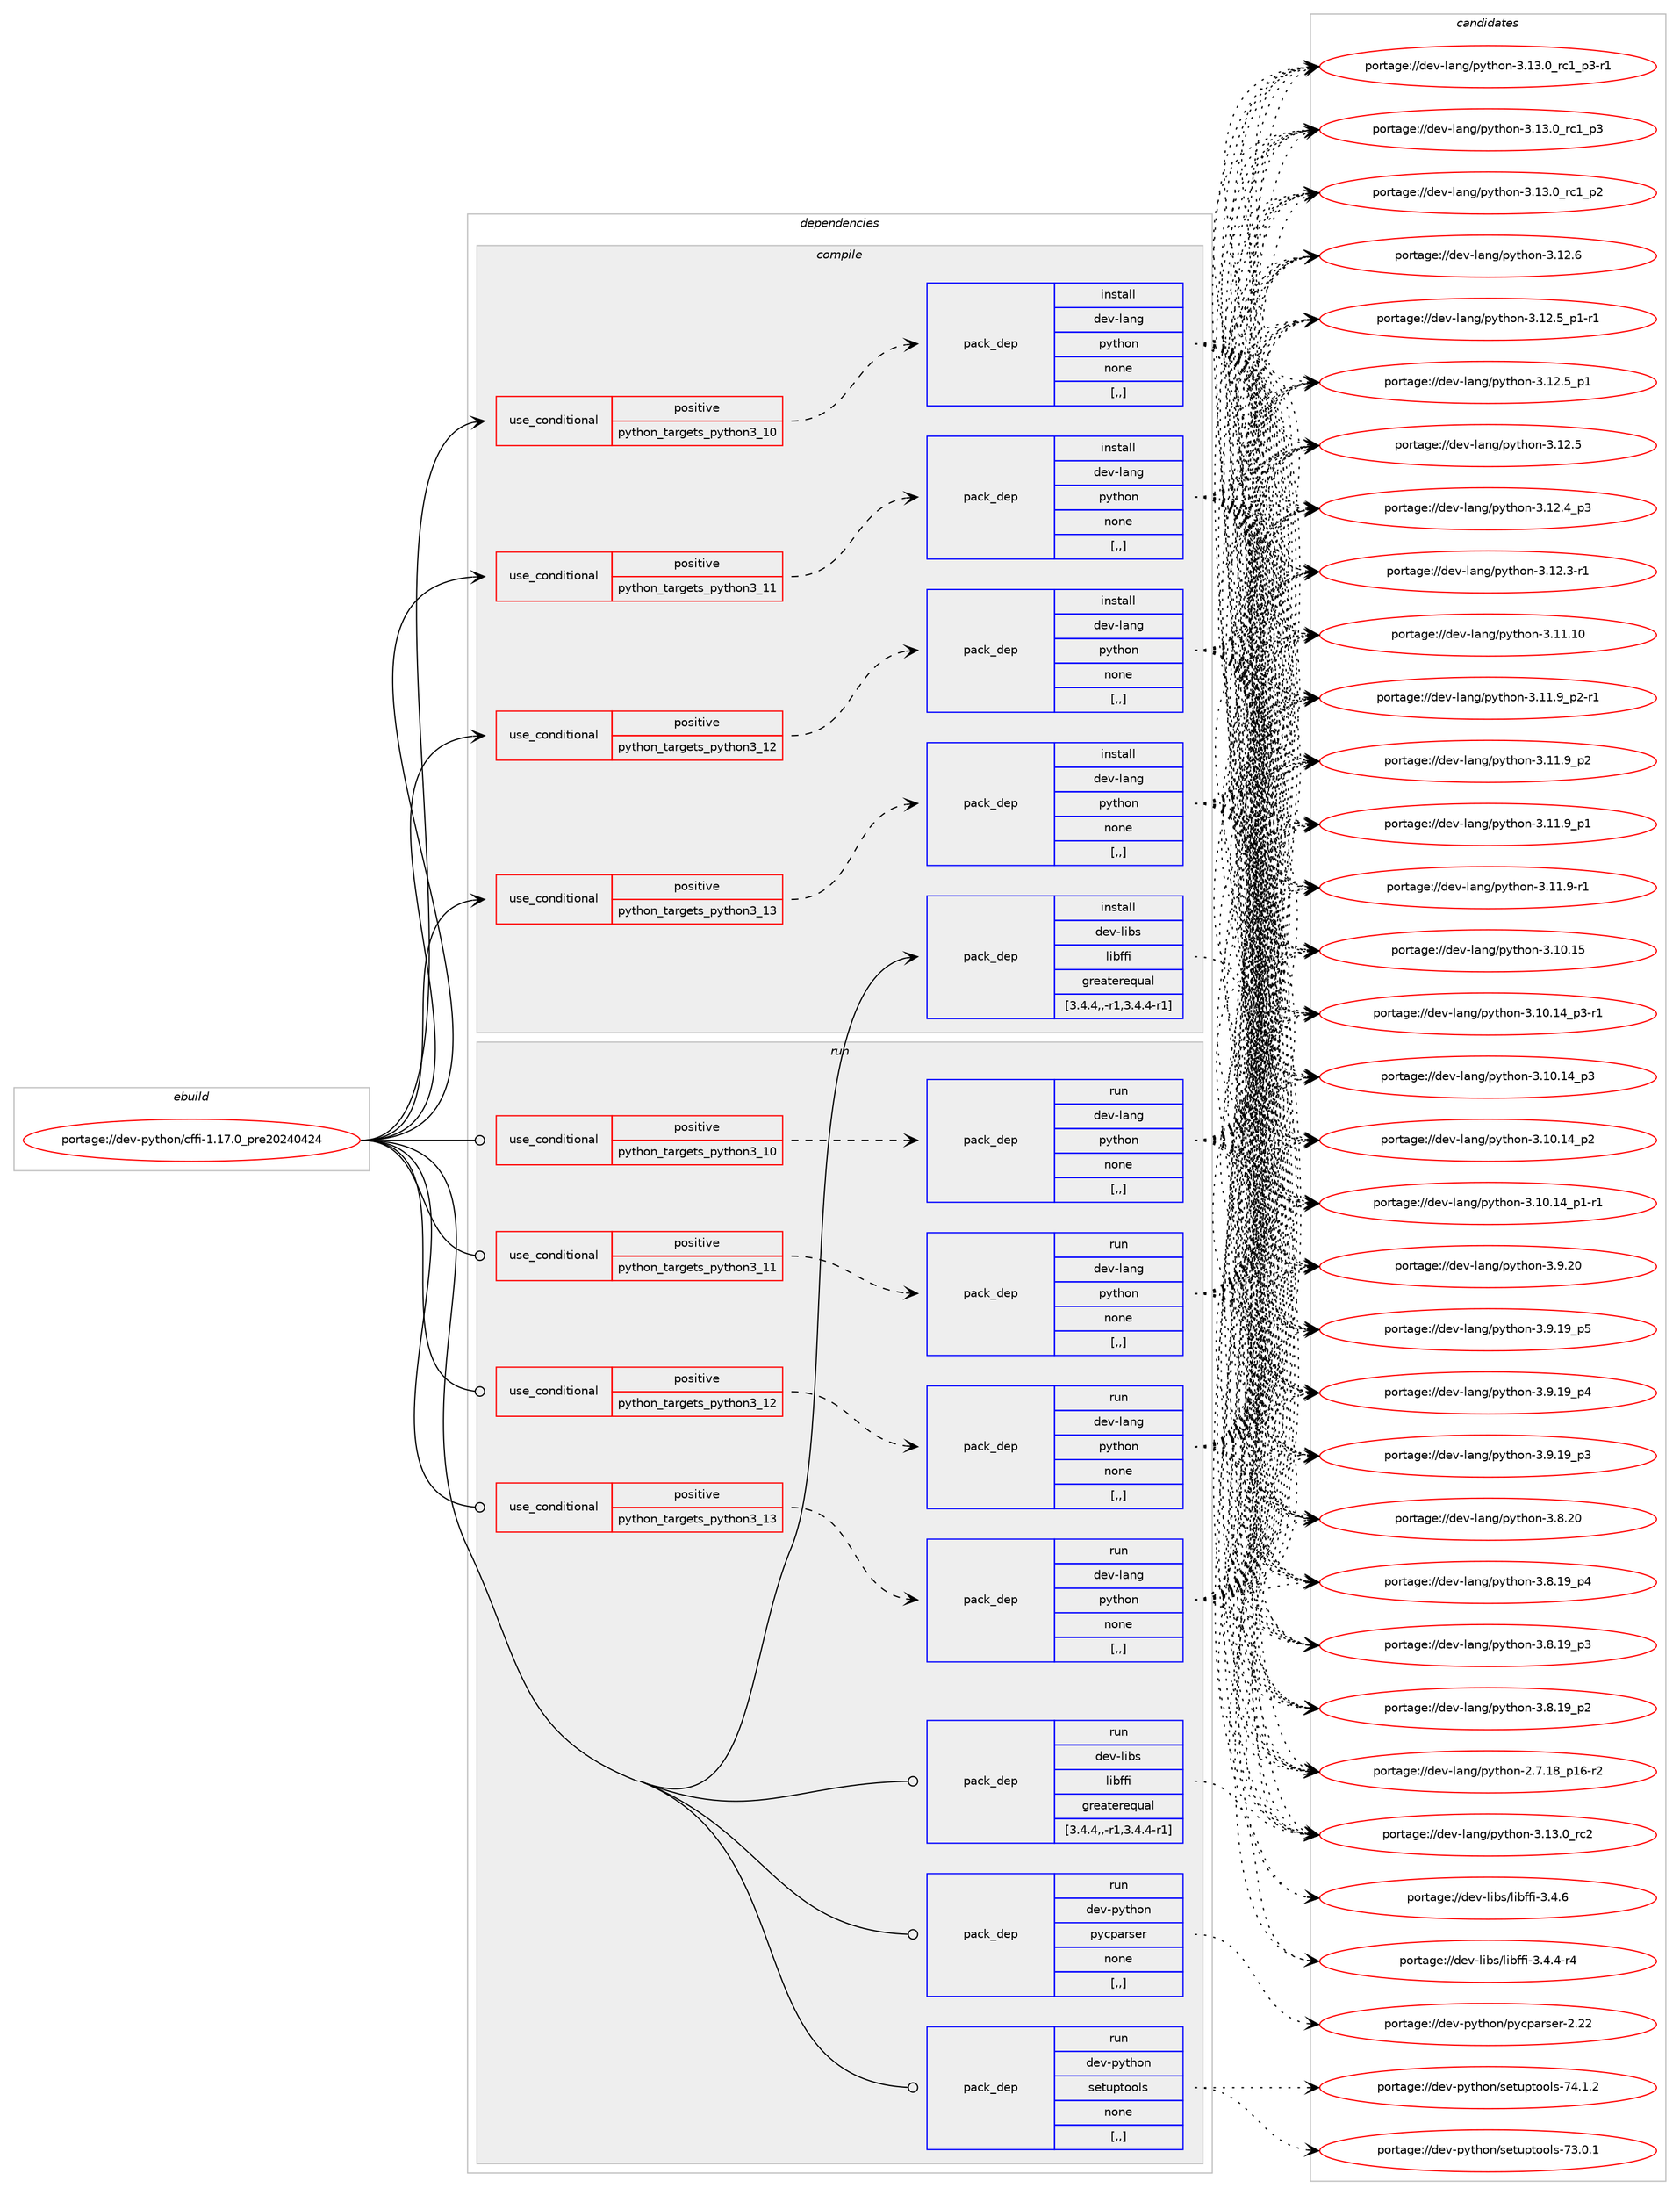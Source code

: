 digraph prolog {

# *************
# Graph options
# *************

newrank=true;
concentrate=true;
compound=true;
graph [rankdir=LR,fontname=Helvetica,fontsize=10,ranksep=1.5];#, ranksep=2.5, nodesep=0.2];
edge  [arrowhead=vee];
node  [fontname=Helvetica,fontsize=10];

# **********
# The ebuild
# **********

subgraph cluster_leftcol {
color=gray;
label=<<i>ebuild</i>>;
id [label="portage://dev-python/cffi-1.17.0_pre20240424", color=red, width=4, href="../dev-python/cffi-1.17.0_pre20240424.svg"];
}

# ****************
# The dependencies
# ****************

subgraph cluster_midcol {
color=gray;
label=<<i>dependencies</i>>;
subgraph cluster_compile {
fillcolor="#eeeeee";
style=filled;
label=<<i>compile</i>>;
subgraph cond161847 {
dependency637715 [label=<<TABLE BORDER="0" CELLBORDER="1" CELLSPACING="0" CELLPADDING="4"><TR><TD ROWSPAN="3" CELLPADDING="10">use_conditional</TD></TR><TR><TD>positive</TD></TR><TR><TD>python_targets_python3_10</TD></TR></TABLE>>, shape=none, color=red];
subgraph pack471051 {
dependency637716 [label=<<TABLE BORDER="0" CELLBORDER="1" CELLSPACING="0" CELLPADDING="4" WIDTH="220"><TR><TD ROWSPAN="6" CELLPADDING="30">pack_dep</TD></TR><TR><TD WIDTH="110">install</TD></TR><TR><TD>dev-lang</TD></TR><TR><TD>python</TD></TR><TR><TD>none</TD></TR><TR><TD>[,,]</TD></TR></TABLE>>, shape=none, color=blue];
}
dependency637715:e -> dependency637716:w [weight=20,style="dashed",arrowhead="vee"];
}
id:e -> dependency637715:w [weight=20,style="solid",arrowhead="vee"];
subgraph cond161848 {
dependency637717 [label=<<TABLE BORDER="0" CELLBORDER="1" CELLSPACING="0" CELLPADDING="4"><TR><TD ROWSPAN="3" CELLPADDING="10">use_conditional</TD></TR><TR><TD>positive</TD></TR><TR><TD>python_targets_python3_11</TD></TR></TABLE>>, shape=none, color=red];
subgraph pack471052 {
dependency637718 [label=<<TABLE BORDER="0" CELLBORDER="1" CELLSPACING="0" CELLPADDING="4" WIDTH="220"><TR><TD ROWSPAN="6" CELLPADDING="30">pack_dep</TD></TR><TR><TD WIDTH="110">install</TD></TR><TR><TD>dev-lang</TD></TR><TR><TD>python</TD></TR><TR><TD>none</TD></TR><TR><TD>[,,]</TD></TR></TABLE>>, shape=none, color=blue];
}
dependency637717:e -> dependency637718:w [weight=20,style="dashed",arrowhead="vee"];
}
id:e -> dependency637717:w [weight=20,style="solid",arrowhead="vee"];
subgraph cond161849 {
dependency637719 [label=<<TABLE BORDER="0" CELLBORDER="1" CELLSPACING="0" CELLPADDING="4"><TR><TD ROWSPAN="3" CELLPADDING="10">use_conditional</TD></TR><TR><TD>positive</TD></TR><TR><TD>python_targets_python3_12</TD></TR></TABLE>>, shape=none, color=red];
subgraph pack471053 {
dependency637720 [label=<<TABLE BORDER="0" CELLBORDER="1" CELLSPACING="0" CELLPADDING="4" WIDTH="220"><TR><TD ROWSPAN="6" CELLPADDING="30">pack_dep</TD></TR><TR><TD WIDTH="110">install</TD></TR><TR><TD>dev-lang</TD></TR><TR><TD>python</TD></TR><TR><TD>none</TD></TR><TR><TD>[,,]</TD></TR></TABLE>>, shape=none, color=blue];
}
dependency637719:e -> dependency637720:w [weight=20,style="dashed",arrowhead="vee"];
}
id:e -> dependency637719:w [weight=20,style="solid",arrowhead="vee"];
subgraph cond161850 {
dependency637721 [label=<<TABLE BORDER="0" CELLBORDER="1" CELLSPACING="0" CELLPADDING="4"><TR><TD ROWSPAN="3" CELLPADDING="10">use_conditional</TD></TR><TR><TD>positive</TD></TR><TR><TD>python_targets_python3_13</TD></TR></TABLE>>, shape=none, color=red];
subgraph pack471054 {
dependency637722 [label=<<TABLE BORDER="0" CELLBORDER="1" CELLSPACING="0" CELLPADDING="4" WIDTH="220"><TR><TD ROWSPAN="6" CELLPADDING="30">pack_dep</TD></TR><TR><TD WIDTH="110">install</TD></TR><TR><TD>dev-lang</TD></TR><TR><TD>python</TD></TR><TR><TD>none</TD></TR><TR><TD>[,,]</TD></TR></TABLE>>, shape=none, color=blue];
}
dependency637721:e -> dependency637722:w [weight=20,style="dashed",arrowhead="vee"];
}
id:e -> dependency637721:w [weight=20,style="solid",arrowhead="vee"];
subgraph pack471055 {
dependency637723 [label=<<TABLE BORDER="0" CELLBORDER="1" CELLSPACING="0" CELLPADDING="4" WIDTH="220"><TR><TD ROWSPAN="6" CELLPADDING="30">pack_dep</TD></TR><TR><TD WIDTH="110">install</TD></TR><TR><TD>dev-libs</TD></TR><TR><TD>libffi</TD></TR><TR><TD>greaterequal</TD></TR><TR><TD>[3.4.4,,-r1,3.4.4-r1]</TD></TR></TABLE>>, shape=none, color=blue];
}
id:e -> dependency637723:w [weight=20,style="solid",arrowhead="vee"];
}
subgraph cluster_compileandrun {
fillcolor="#eeeeee";
style=filled;
label=<<i>compile and run</i>>;
}
subgraph cluster_run {
fillcolor="#eeeeee";
style=filled;
label=<<i>run</i>>;
subgraph cond161851 {
dependency637724 [label=<<TABLE BORDER="0" CELLBORDER="1" CELLSPACING="0" CELLPADDING="4"><TR><TD ROWSPAN="3" CELLPADDING="10">use_conditional</TD></TR><TR><TD>positive</TD></TR><TR><TD>python_targets_python3_10</TD></TR></TABLE>>, shape=none, color=red];
subgraph pack471056 {
dependency637725 [label=<<TABLE BORDER="0" CELLBORDER="1" CELLSPACING="0" CELLPADDING="4" WIDTH="220"><TR><TD ROWSPAN="6" CELLPADDING="30">pack_dep</TD></TR><TR><TD WIDTH="110">run</TD></TR><TR><TD>dev-lang</TD></TR><TR><TD>python</TD></TR><TR><TD>none</TD></TR><TR><TD>[,,]</TD></TR></TABLE>>, shape=none, color=blue];
}
dependency637724:e -> dependency637725:w [weight=20,style="dashed",arrowhead="vee"];
}
id:e -> dependency637724:w [weight=20,style="solid",arrowhead="odot"];
subgraph cond161852 {
dependency637726 [label=<<TABLE BORDER="0" CELLBORDER="1" CELLSPACING="0" CELLPADDING="4"><TR><TD ROWSPAN="3" CELLPADDING="10">use_conditional</TD></TR><TR><TD>positive</TD></TR><TR><TD>python_targets_python3_11</TD></TR></TABLE>>, shape=none, color=red];
subgraph pack471057 {
dependency637727 [label=<<TABLE BORDER="0" CELLBORDER="1" CELLSPACING="0" CELLPADDING="4" WIDTH="220"><TR><TD ROWSPAN="6" CELLPADDING="30">pack_dep</TD></TR><TR><TD WIDTH="110">run</TD></TR><TR><TD>dev-lang</TD></TR><TR><TD>python</TD></TR><TR><TD>none</TD></TR><TR><TD>[,,]</TD></TR></TABLE>>, shape=none, color=blue];
}
dependency637726:e -> dependency637727:w [weight=20,style="dashed",arrowhead="vee"];
}
id:e -> dependency637726:w [weight=20,style="solid",arrowhead="odot"];
subgraph cond161853 {
dependency637728 [label=<<TABLE BORDER="0" CELLBORDER="1" CELLSPACING="0" CELLPADDING="4"><TR><TD ROWSPAN="3" CELLPADDING="10">use_conditional</TD></TR><TR><TD>positive</TD></TR><TR><TD>python_targets_python3_12</TD></TR></TABLE>>, shape=none, color=red];
subgraph pack471058 {
dependency637729 [label=<<TABLE BORDER="0" CELLBORDER="1" CELLSPACING="0" CELLPADDING="4" WIDTH="220"><TR><TD ROWSPAN="6" CELLPADDING="30">pack_dep</TD></TR><TR><TD WIDTH="110">run</TD></TR><TR><TD>dev-lang</TD></TR><TR><TD>python</TD></TR><TR><TD>none</TD></TR><TR><TD>[,,]</TD></TR></TABLE>>, shape=none, color=blue];
}
dependency637728:e -> dependency637729:w [weight=20,style="dashed",arrowhead="vee"];
}
id:e -> dependency637728:w [weight=20,style="solid",arrowhead="odot"];
subgraph cond161854 {
dependency637730 [label=<<TABLE BORDER="0" CELLBORDER="1" CELLSPACING="0" CELLPADDING="4"><TR><TD ROWSPAN="3" CELLPADDING="10">use_conditional</TD></TR><TR><TD>positive</TD></TR><TR><TD>python_targets_python3_13</TD></TR></TABLE>>, shape=none, color=red];
subgraph pack471059 {
dependency637731 [label=<<TABLE BORDER="0" CELLBORDER="1" CELLSPACING="0" CELLPADDING="4" WIDTH="220"><TR><TD ROWSPAN="6" CELLPADDING="30">pack_dep</TD></TR><TR><TD WIDTH="110">run</TD></TR><TR><TD>dev-lang</TD></TR><TR><TD>python</TD></TR><TR><TD>none</TD></TR><TR><TD>[,,]</TD></TR></TABLE>>, shape=none, color=blue];
}
dependency637730:e -> dependency637731:w [weight=20,style="dashed",arrowhead="vee"];
}
id:e -> dependency637730:w [weight=20,style="solid",arrowhead="odot"];
subgraph pack471060 {
dependency637732 [label=<<TABLE BORDER="0" CELLBORDER="1" CELLSPACING="0" CELLPADDING="4" WIDTH="220"><TR><TD ROWSPAN="6" CELLPADDING="30">pack_dep</TD></TR><TR><TD WIDTH="110">run</TD></TR><TR><TD>dev-libs</TD></TR><TR><TD>libffi</TD></TR><TR><TD>greaterequal</TD></TR><TR><TD>[3.4.4,,-r1,3.4.4-r1]</TD></TR></TABLE>>, shape=none, color=blue];
}
id:e -> dependency637732:w [weight=20,style="solid",arrowhead="odot"];
subgraph pack471061 {
dependency637733 [label=<<TABLE BORDER="0" CELLBORDER="1" CELLSPACING="0" CELLPADDING="4" WIDTH="220"><TR><TD ROWSPAN="6" CELLPADDING="30">pack_dep</TD></TR><TR><TD WIDTH="110">run</TD></TR><TR><TD>dev-python</TD></TR><TR><TD>pycparser</TD></TR><TR><TD>none</TD></TR><TR><TD>[,,]</TD></TR></TABLE>>, shape=none, color=blue];
}
id:e -> dependency637733:w [weight=20,style="solid",arrowhead="odot"];
subgraph pack471062 {
dependency637734 [label=<<TABLE BORDER="0" CELLBORDER="1" CELLSPACING="0" CELLPADDING="4" WIDTH="220"><TR><TD ROWSPAN="6" CELLPADDING="30">pack_dep</TD></TR><TR><TD WIDTH="110">run</TD></TR><TR><TD>dev-python</TD></TR><TR><TD>setuptools</TD></TR><TR><TD>none</TD></TR><TR><TD>[,,]</TD></TR></TABLE>>, shape=none, color=blue];
}
id:e -> dependency637734:w [weight=20,style="solid",arrowhead="odot"];
}
}

# **************
# The candidates
# **************

subgraph cluster_choices {
rank=same;
color=gray;
label=<<i>candidates</i>>;

subgraph choice471051 {
color=black;
nodesep=1;
choice10010111845108971101034711212111610411111045514649514648951149950 [label="portage://dev-lang/python-3.13.0_rc2", color=red, width=4,href="../dev-lang/python-3.13.0_rc2.svg"];
choice1001011184510897110103471121211161041111104551464951464895114994995112514511449 [label="portage://dev-lang/python-3.13.0_rc1_p3-r1", color=red, width=4,href="../dev-lang/python-3.13.0_rc1_p3-r1.svg"];
choice100101118451089711010347112121116104111110455146495146489511499499511251 [label="portage://dev-lang/python-3.13.0_rc1_p3", color=red, width=4,href="../dev-lang/python-3.13.0_rc1_p3.svg"];
choice100101118451089711010347112121116104111110455146495146489511499499511250 [label="portage://dev-lang/python-3.13.0_rc1_p2", color=red, width=4,href="../dev-lang/python-3.13.0_rc1_p2.svg"];
choice10010111845108971101034711212111610411111045514649504654 [label="portage://dev-lang/python-3.12.6", color=red, width=4,href="../dev-lang/python-3.12.6.svg"];
choice1001011184510897110103471121211161041111104551464950465395112494511449 [label="portage://dev-lang/python-3.12.5_p1-r1", color=red, width=4,href="../dev-lang/python-3.12.5_p1-r1.svg"];
choice100101118451089711010347112121116104111110455146495046539511249 [label="portage://dev-lang/python-3.12.5_p1", color=red, width=4,href="../dev-lang/python-3.12.5_p1.svg"];
choice10010111845108971101034711212111610411111045514649504653 [label="portage://dev-lang/python-3.12.5", color=red, width=4,href="../dev-lang/python-3.12.5.svg"];
choice100101118451089711010347112121116104111110455146495046529511251 [label="portage://dev-lang/python-3.12.4_p3", color=red, width=4,href="../dev-lang/python-3.12.4_p3.svg"];
choice100101118451089711010347112121116104111110455146495046514511449 [label="portage://dev-lang/python-3.12.3-r1", color=red, width=4,href="../dev-lang/python-3.12.3-r1.svg"];
choice1001011184510897110103471121211161041111104551464949464948 [label="portage://dev-lang/python-3.11.10", color=red, width=4,href="../dev-lang/python-3.11.10.svg"];
choice1001011184510897110103471121211161041111104551464949465795112504511449 [label="portage://dev-lang/python-3.11.9_p2-r1", color=red, width=4,href="../dev-lang/python-3.11.9_p2-r1.svg"];
choice100101118451089711010347112121116104111110455146494946579511250 [label="portage://dev-lang/python-3.11.9_p2", color=red, width=4,href="../dev-lang/python-3.11.9_p2.svg"];
choice100101118451089711010347112121116104111110455146494946579511249 [label="portage://dev-lang/python-3.11.9_p1", color=red, width=4,href="../dev-lang/python-3.11.9_p1.svg"];
choice100101118451089711010347112121116104111110455146494946574511449 [label="portage://dev-lang/python-3.11.9-r1", color=red, width=4,href="../dev-lang/python-3.11.9-r1.svg"];
choice1001011184510897110103471121211161041111104551464948464953 [label="portage://dev-lang/python-3.10.15", color=red, width=4,href="../dev-lang/python-3.10.15.svg"];
choice100101118451089711010347112121116104111110455146494846495295112514511449 [label="portage://dev-lang/python-3.10.14_p3-r1", color=red, width=4,href="../dev-lang/python-3.10.14_p3-r1.svg"];
choice10010111845108971101034711212111610411111045514649484649529511251 [label="portage://dev-lang/python-3.10.14_p3", color=red, width=4,href="../dev-lang/python-3.10.14_p3.svg"];
choice10010111845108971101034711212111610411111045514649484649529511250 [label="portage://dev-lang/python-3.10.14_p2", color=red, width=4,href="../dev-lang/python-3.10.14_p2.svg"];
choice100101118451089711010347112121116104111110455146494846495295112494511449 [label="portage://dev-lang/python-3.10.14_p1-r1", color=red, width=4,href="../dev-lang/python-3.10.14_p1-r1.svg"];
choice10010111845108971101034711212111610411111045514657465048 [label="portage://dev-lang/python-3.9.20", color=red, width=4,href="../dev-lang/python-3.9.20.svg"];
choice100101118451089711010347112121116104111110455146574649579511253 [label="portage://dev-lang/python-3.9.19_p5", color=red, width=4,href="../dev-lang/python-3.9.19_p5.svg"];
choice100101118451089711010347112121116104111110455146574649579511252 [label="portage://dev-lang/python-3.9.19_p4", color=red, width=4,href="../dev-lang/python-3.9.19_p4.svg"];
choice100101118451089711010347112121116104111110455146574649579511251 [label="portage://dev-lang/python-3.9.19_p3", color=red, width=4,href="../dev-lang/python-3.9.19_p3.svg"];
choice10010111845108971101034711212111610411111045514656465048 [label="portage://dev-lang/python-3.8.20", color=red, width=4,href="../dev-lang/python-3.8.20.svg"];
choice100101118451089711010347112121116104111110455146564649579511252 [label="portage://dev-lang/python-3.8.19_p4", color=red, width=4,href="../dev-lang/python-3.8.19_p4.svg"];
choice100101118451089711010347112121116104111110455146564649579511251 [label="portage://dev-lang/python-3.8.19_p3", color=red, width=4,href="../dev-lang/python-3.8.19_p3.svg"];
choice100101118451089711010347112121116104111110455146564649579511250 [label="portage://dev-lang/python-3.8.19_p2", color=red, width=4,href="../dev-lang/python-3.8.19_p2.svg"];
choice100101118451089711010347112121116104111110455046554649569511249544511450 [label="portage://dev-lang/python-2.7.18_p16-r2", color=red, width=4,href="../dev-lang/python-2.7.18_p16-r2.svg"];
dependency637716:e -> choice10010111845108971101034711212111610411111045514649514648951149950:w [style=dotted,weight="100"];
dependency637716:e -> choice1001011184510897110103471121211161041111104551464951464895114994995112514511449:w [style=dotted,weight="100"];
dependency637716:e -> choice100101118451089711010347112121116104111110455146495146489511499499511251:w [style=dotted,weight="100"];
dependency637716:e -> choice100101118451089711010347112121116104111110455146495146489511499499511250:w [style=dotted,weight="100"];
dependency637716:e -> choice10010111845108971101034711212111610411111045514649504654:w [style=dotted,weight="100"];
dependency637716:e -> choice1001011184510897110103471121211161041111104551464950465395112494511449:w [style=dotted,weight="100"];
dependency637716:e -> choice100101118451089711010347112121116104111110455146495046539511249:w [style=dotted,weight="100"];
dependency637716:e -> choice10010111845108971101034711212111610411111045514649504653:w [style=dotted,weight="100"];
dependency637716:e -> choice100101118451089711010347112121116104111110455146495046529511251:w [style=dotted,weight="100"];
dependency637716:e -> choice100101118451089711010347112121116104111110455146495046514511449:w [style=dotted,weight="100"];
dependency637716:e -> choice1001011184510897110103471121211161041111104551464949464948:w [style=dotted,weight="100"];
dependency637716:e -> choice1001011184510897110103471121211161041111104551464949465795112504511449:w [style=dotted,weight="100"];
dependency637716:e -> choice100101118451089711010347112121116104111110455146494946579511250:w [style=dotted,weight="100"];
dependency637716:e -> choice100101118451089711010347112121116104111110455146494946579511249:w [style=dotted,weight="100"];
dependency637716:e -> choice100101118451089711010347112121116104111110455146494946574511449:w [style=dotted,weight="100"];
dependency637716:e -> choice1001011184510897110103471121211161041111104551464948464953:w [style=dotted,weight="100"];
dependency637716:e -> choice100101118451089711010347112121116104111110455146494846495295112514511449:w [style=dotted,weight="100"];
dependency637716:e -> choice10010111845108971101034711212111610411111045514649484649529511251:w [style=dotted,weight="100"];
dependency637716:e -> choice10010111845108971101034711212111610411111045514649484649529511250:w [style=dotted,weight="100"];
dependency637716:e -> choice100101118451089711010347112121116104111110455146494846495295112494511449:w [style=dotted,weight="100"];
dependency637716:e -> choice10010111845108971101034711212111610411111045514657465048:w [style=dotted,weight="100"];
dependency637716:e -> choice100101118451089711010347112121116104111110455146574649579511253:w [style=dotted,weight="100"];
dependency637716:e -> choice100101118451089711010347112121116104111110455146574649579511252:w [style=dotted,weight="100"];
dependency637716:e -> choice100101118451089711010347112121116104111110455146574649579511251:w [style=dotted,weight="100"];
dependency637716:e -> choice10010111845108971101034711212111610411111045514656465048:w [style=dotted,weight="100"];
dependency637716:e -> choice100101118451089711010347112121116104111110455146564649579511252:w [style=dotted,weight="100"];
dependency637716:e -> choice100101118451089711010347112121116104111110455146564649579511251:w [style=dotted,weight="100"];
dependency637716:e -> choice100101118451089711010347112121116104111110455146564649579511250:w [style=dotted,weight="100"];
dependency637716:e -> choice100101118451089711010347112121116104111110455046554649569511249544511450:w [style=dotted,weight="100"];
}
subgraph choice471052 {
color=black;
nodesep=1;
choice10010111845108971101034711212111610411111045514649514648951149950 [label="portage://dev-lang/python-3.13.0_rc2", color=red, width=4,href="../dev-lang/python-3.13.0_rc2.svg"];
choice1001011184510897110103471121211161041111104551464951464895114994995112514511449 [label="portage://dev-lang/python-3.13.0_rc1_p3-r1", color=red, width=4,href="../dev-lang/python-3.13.0_rc1_p3-r1.svg"];
choice100101118451089711010347112121116104111110455146495146489511499499511251 [label="portage://dev-lang/python-3.13.0_rc1_p3", color=red, width=4,href="../dev-lang/python-3.13.0_rc1_p3.svg"];
choice100101118451089711010347112121116104111110455146495146489511499499511250 [label="portage://dev-lang/python-3.13.0_rc1_p2", color=red, width=4,href="../dev-lang/python-3.13.0_rc1_p2.svg"];
choice10010111845108971101034711212111610411111045514649504654 [label="portage://dev-lang/python-3.12.6", color=red, width=4,href="../dev-lang/python-3.12.6.svg"];
choice1001011184510897110103471121211161041111104551464950465395112494511449 [label="portage://dev-lang/python-3.12.5_p1-r1", color=red, width=4,href="../dev-lang/python-3.12.5_p1-r1.svg"];
choice100101118451089711010347112121116104111110455146495046539511249 [label="portage://dev-lang/python-3.12.5_p1", color=red, width=4,href="../dev-lang/python-3.12.5_p1.svg"];
choice10010111845108971101034711212111610411111045514649504653 [label="portage://dev-lang/python-3.12.5", color=red, width=4,href="../dev-lang/python-3.12.5.svg"];
choice100101118451089711010347112121116104111110455146495046529511251 [label="portage://dev-lang/python-3.12.4_p3", color=red, width=4,href="../dev-lang/python-3.12.4_p3.svg"];
choice100101118451089711010347112121116104111110455146495046514511449 [label="portage://dev-lang/python-3.12.3-r1", color=red, width=4,href="../dev-lang/python-3.12.3-r1.svg"];
choice1001011184510897110103471121211161041111104551464949464948 [label="portage://dev-lang/python-3.11.10", color=red, width=4,href="../dev-lang/python-3.11.10.svg"];
choice1001011184510897110103471121211161041111104551464949465795112504511449 [label="portage://dev-lang/python-3.11.9_p2-r1", color=red, width=4,href="../dev-lang/python-3.11.9_p2-r1.svg"];
choice100101118451089711010347112121116104111110455146494946579511250 [label="portage://dev-lang/python-3.11.9_p2", color=red, width=4,href="../dev-lang/python-3.11.9_p2.svg"];
choice100101118451089711010347112121116104111110455146494946579511249 [label="portage://dev-lang/python-3.11.9_p1", color=red, width=4,href="../dev-lang/python-3.11.9_p1.svg"];
choice100101118451089711010347112121116104111110455146494946574511449 [label="portage://dev-lang/python-3.11.9-r1", color=red, width=4,href="../dev-lang/python-3.11.9-r1.svg"];
choice1001011184510897110103471121211161041111104551464948464953 [label="portage://dev-lang/python-3.10.15", color=red, width=4,href="../dev-lang/python-3.10.15.svg"];
choice100101118451089711010347112121116104111110455146494846495295112514511449 [label="portage://dev-lang/python-3.10.14_p3-r1", color=red, width=4,href="../dev-lang/python-3.10.14_p3-r1.svg"];
choice10010111845108971101034711212111610411111045514649484649529511251 [label="portage://dev-lang/python-3.10.14_p3", color=red, width=4,href="../dev-lang/python-3.10.14_p3.svg"];
choice10010111845108971101034711212111610411111045514649484649529511250 [label="portage://dev-lang/python-3.10.14_p2", color=red, width=4,href="../dev-lang/python-3.10.14_p2.svg"];
choice100101118451089711010347112121116104111110455146494846495295112494511449 [label="portage://dev-lang/python-3.10.14_p1-r1", color=red, width=4,href="../dev-lang/python-3.10.14_p1-r1.svg"];
choice10010111845108971101034711212111610411111045514657465048 [label="portage://dev-lang/python-3.9.20", color=red, width=4,href="../dev-lang/python-3.9.20.svg"];
choice100101118451089711010347112121116104111110455146574649579511253 [label="portage://dev-lang/python-3.9.19_p5", color=red, width=4,href="../dev-lang/python-3.9.19_p5.svg"];
choice100101118451089711010347112121116104111110455146574649579511252 [label="portage://dev-lang/python-3.9.19_p4", color=red, width=4,href="../dev-lang/python-3.9.19_p4.svg"];
choice100101118451089711010347112121116104111110455146574649579511251 [label="portage://dev-lang/python-3.9.19_p3", color=red, width=4,href="../dev-lang/python-3.9.19_p3.svg"];
choice10010111845108971101034711212111610411111045514656465048 [label="portage://dev-lang/python-3.8.20", color=red, width=4,href="../dev-lang/python-3.8.20.svg"];
choice100101118451089711010347112121116104111110455146564649579511252 [label="portage://dev-lang/python-3.8.19_p4", color=red, width=4,href="../dev-lang/python-3.8.19_p4.svg"];
choice100101118451089711010347112121116104111110455146564649579511251 [label="portage://dev-lang/python-3.8.19_p3", color=red, width=4,href="../dev-lang/python-3.8.19_p3.svg"];
choice100101118451089711010347112121116104111110455146564649579511250 [label="portage://dev-lang/python-3.8.19_p2", color=red, width=4,href="../dev-lang/python-3.8.19_p2.svg"];
choice100101118451089711010347112121116104111110455046554649569511249544511450 [label="portage://dev-lang/python-2.7.18_p16-r2", color=red, width=4,href="../dev-lang/python-2.7.18_p16-r2.svg"];
dependency637718:e -> choice10010111845108971101034711212111610411111045514649514648951149950:w [style=dotted,weight="100"];
dependency637718:e -> choice1001011184510897110103471121211161041111104551464951464895114994995112514511449:w [style=dotted,weight="100"];
dependency637718:e -> choice100101118451089711010347112121116104111110455146495146489511499499511251:w [style=dotted,weight="100"];
dependency637718:e -> choice100101118451089711010347112121116104111110455146495146489511499499511250:w [style=dotted,weight="100"];
dependency637718:e -> choice10010111845108971101034711212111610411111045514649504654:w [style=dotted,weight="100"];
dependency637718:e -> choice1001011184510897110103471121211161041111104551464950465395112494511449:w [style=dotted,weight="100"];
dependency637718:e -> choice100101118451089711010347112121116104111110455146495046539511249:w [style=dotted,weight="100"];
dependency637718:e -> choice10010111845108971101034711212111610411111045514649504653:w [style=dotted,weight="100"];
dependency637718:e -> choice100101118451089711010347112121116104111110455146495046529511251:w [style=dotted,weight="100"];
dependency637718:e -> choice100101118451089711010347112121116104111110455146495046514511449:w [style=dotted,weight="100"];
dependency637718:e -> choice1001011184510897110103471121211161041111104551464949464948:w [style=dotted,weight="100"];
dependency637718:e -> choice1001011184510897110103471121211161041111104551464949465795112504511449:w [style=dotted,weight="100"];
dependency637718:e -> choice100101118451089711010347112121116104111110455146494946579511250:w [style=dotted,weight="100"];
dependency637718:e -> choice100101118451089711010347112121116104111110455146494946579511249:w [style=dotted,weight="100"];
dependency637718:e -> choice100101118451089711010347112121116104111110455146494946574511449:w [style=dotted,weight="100"];
dependency637718:e -> choice1001011184510897110103471121211161041111104551464948464953:w [style=dotted,weight="100"];
dependency637718:e -> choice100101118451089711010347112121116104111110455146494846495295112514511449:w [style=dotted,weight="100"];
dependency637718:e -> choice10010111845108971101034711212111610411111045514649484649529511251:w [style=dotted,weight="100"];
dependency637718:e -> choice10010111845108971101034711212111610411111045514649484649529511250:w [style=dotted,weight="100"];
dependency637718:e -> choice100101118451089711010347112121116104111110455146494846495295112494511449:w [style=dotted,weight="100"];
dependency637718:e -> choice10010111845108971101034711212111610411111045514657465048:w [style=dotted,weight="100"];
dependency637718:e -> choice100101118451089711010347112121116104111110455146574649579511253:w [style=dotted,weight="100"];
dependency637718:e -> choice100101118451089711010347112121116104111110455146574649579511252:w [style=dotted,weight="100"];
dependency637718:e -> choice100101118451089711010347112121116104111110455146574649579511251:w [style=dotted,weight="100"];
dependency637718:e -> choice10010111845108971101034711212111610411111045514656465048:w [style=dotted,weight="100"];
dependency637718:e -> choice100101118451089711010347112121116104111110455146564649579511252:w [style=dotted,weight="100"];
dependency637718:e -> choice100101118451089711010347112121116104111110455146564649579511251:w [style=dotted,weight="100"];
dependency637718:e -> choice100101118451089711010347112121116104111110455146564649579511250:w [style=dotted,weight="100"];
dependency637718:e -> choice100101118451089711010347112121116104111110455046554649569511249544511450:w [style=dotted,weight="100"];
}
subgraph choice471053 {
color=black;
nodesep=1;
choice10010111845108971101034711212111610411111045514649514648951149950 [label="portage://dev-lang/python-3.13.0_rc2", color=red, width=4,href="../dev-lang/python-3.13.0_rc2.svg"];
choice1001011184510897110103471121211161041111104551464951464895114994995112514511449 [label="portage://dev-lang/python-3.13.0_rc1_p3-r1", color=red, width=4,href="../dev-lang/python-3.13.0_rc1_p3-r1.svg"];
choice100101118451089711010347112121116104111110455146495146489511499499511251 [label="portage://dev-lang/python-3.13.0_rc1_p3", color=red, width=4,href="../dev-lang/python-3.13.0_rc1_p3.svg"];
choice100101118451089711010347112121116104111110455146495146489511499499511250 [label="portage://dev-lang/python-3.13.0_rc1_p2", color=red, width=4,href="../dev-lang/python-3.13.0_rc1_p2.svg"];
choice10010111845108971101034711212111610411111045514649504654 [label="portage://dev-lang/python-3.12.6", color=red, width=4,href="../dev-lang/python-3.12.6.svg"];
choice1001011184510897110103471121211161041111104551464950465395112494511449 [label="portage://dev-lang/python-3.12.5_p1-r1", color=red, width=4,href="../dev-lang/python-3.12.5_p1-r1.svg"];
choice100101118451089711010347112121116104111110455146495046539511249 [label="portage://dev-lang/python-3.12.5_p1", color=red, width=4,href="../dev-lang/python-3.12.5_p1.svg"];
choice10010111845108971101034711212111610411111045514649504653 [label="portage://dev-lang/python-3.12.5", color=red, width=4,href="../dev-lang/python-3.12.5.svg"];
choice100101118451089711010347112121116104111110455146495046529511251 [label="portage://dev-lang/python-3.12.4_p3", color=red, width=4,href="../dev-lang/python-3.12.4_p3.svg"];
choice100101118451089711010347112121116104111110455146495046514511449 [label="portage://dev-lang/python-3.12.3-r1", color=red, width=4,href="../dev-lang/python-3.12.3-r1.svg"];
choice1001011184510897110103471121211161041111104551464949464948 [label="portage://dev-lang/python-3.11.10", color=red, width=4,href="../dev-lang/python-3.11.10.svg"];
choice1001011184510897110103471121211161041111104551464949465795112504511449 [label="portage://dev-lang/python-3.11.9_p2-r1", color=red, width=4,href="../dev-lang/python-3.11.9_p2-r1.svg"];
choice100101118451089711010347112121116104111110455146494946579511250 [label="portage://dev-lang/python-3.11.9_p2", color=red, width=4,href="../dev-lang/python-3.11.9_p2.svg"];
choice100101118451089711010347112121116104111110455146494946579511249 [label="portage://dev-lang/python-3.11.9_p1", color=red, width=4,href="../dev-lang/python-3.11.9_p1.svg"];
choice100101118451089711010347112121116104111110455146494946574511449 [label="portage://dev-lang/python-3.11.9-r1", color=red, width=4,href="../dev-lang/python-3.11.9-r1.svg"];
choice1001011184510897110103471121211161041111104551464948464953 [label="portage://dev-lang/python-3.10.15", color=red, width=4,href="../dev-lang/python-3.10.15.svg"];
choice100101118451089711010347112121116104111110455146494846495295112514511449 [label="portage://dev-lang/python-3.10.14_p3-r1", color=red, width=4,href="../dev-lang/python-3.10.14_p3-r1.svg"];
choice10010111845108971101034711212111610411111045514649484649529511251 [label="portage://dev-lang/python-3.10.14_p3", color=red, width=4,href="../dev-lang/python-3.10.14_p3.svg"];
choice10010111845108971101034711212111610411111045514649484649529511250 [label="portage://dev-lang/python-3.10.14_p2", color=red, width=4,href="../dev-lang/python-3.10.14_p2.svg"];
choice100101118451089711010347112121116104111110455146494846495295112494511449 [label="portage://dev-lang/python-3.10.14_p1-r1", color=red, width=4,href="../dev-lang/python-3.10.14_p1-r1.svg"];
choice10010111845108971101034711212111610411111045514657465048 [label="portage://dev-lang/python-3.9.20", color=red, width=4,href="../dev-lang/python-3.9.20.svg"];
choice100101118451089711010347112121116104111110455146574649579511253 [label="portage://dev-lang/python-3.9.19_p5", color=red, width=4,href="../dev-lang/python-3.9.19_p5.svg"];
choice100101118451089711010347112121116104111110455146574649579511252 [label="portage://dev-lang/python-3.9.19_p4", color=red, width=4,href="../dev-lang/python-3.9.19_p4.svg"];
choice100101118451089711010347112121116104111110455146574649579511251 [label="portage://dev-lang/python-3.9.19_p3", color=red, width=4,href="../dev-lang/python-3.9.19_p3.svg"];
choice10010111845108971101034711212111610411111045514656465048 [label="portage://dev-lang/python-3.8.20", color=red, width=4,href="../dev-lang/python-3.8.20.svg"];
choice100101118451089711010347112121116104111110455146564649579511252 [label="portage://dev-lang/python-3.8.19_p4", color=red, width=4,href="../dev-lang/python-3.8.19_p4.svg"];
choice100101118451089711010347112121116104111110455146564649579511251 [label="portage://dev-lang/python-3.8.19_p3", color=red, width=4,href="../dev-lang/python-3.8.19_p3.svg"];
choice100101118451089711010347112121116104111110455146564649579511250 [label="portage://dev-lang/python-3.8.19_p2", color=red, width=4,href="../dev-lang/python-3.8.19_p2.svg"];
choice100101118451089711010347112121116104111110455046554649569511249544511450 [label="portage://dev-lang/python-2.7.18_p16-r2", color=red, width=4,href="../dev-lang/python-2.7.18_p16-r2.svg"];
dependency637720:e -> choice10010111845108971101034711212111610411111045514649514648951149950:w [style=dotted,weight="100"];
dependency637720:e -> choice1001011184510897110103471121211161041111104551464951464895114994995112514511449:w [style=dotted,weight="100"];
dependency637720:e -> choice100101118451089711010347112121116104111110455146495146489511499499511251:w [style=dotted,weight="100"];
dependency637720:e -> choice100101118451089711010347112121116104111110455146495146489511499499511250:w [style=dotted,weight="100"];
dependency637720:e -> choice10010111845108971101034711212111610411111045514649504654:w [style=dotted,weight="100"];
dependency637720:e -> choice1001011184510897110103471121211161041111104551464950465395112494511449:w [style=dotted,weight="100"];
dependency637720:e -> choice100101118451089711010347112121116104111110455146495046539511249:w [style=dotted,weight="100"];
dependency637720:e -> choice10010111845108971101034711212111610411111045514649504653:w [style=dotted,weight="100"];
dependency637720:e -> choice100101118451089711010347112121116104111110455146495046529511251:w [style=dotted,weight="100"];
dependency637720:e -> choice100101118451089711010347112121116104111110455146495046514511449:w [style=dotted,weight="100"];
dependency637720:e -> choice1001011184510897110103471121211161041111104551464949464948:w [style=dotted,weight="100"];
dependency637720:e -> choice1001011184510897110103471121211161041111104551464949465795112504511449:w [style=dotted,weight="100"];
dependency637720:e -> choice100101118451089711010347112121116104111110455146494946579511250:w [style=dotted,weight="100"];
dependency637720:e -> choice100101118451089711010347112121116104111110455146494946579511249:w [style=dotted,weight="100"];
dependency637720:e -> choice100101118451089711010347112121116104111110455146494946574511449:w [style=dotted,weight="100"];
dependency637720:e -> choice1001011184510897110103471121211161041111104551464948464953:w [style=dotted,weight="100"];
dependency637720:e -> choice100101118451089711010347112121116104111110455146494846495295112514511449:w [style=dotted,weight="100"];
dependency637720:e -> choice10010111845108971101034711212111610411111045514649484649529511251:w [style=dotted,weight="100"];
dependency637720:e -> choice10010111845108971101034711212111610411111045514649484649529511250:w [style=dotted,weight="100"];
dependency637720:e -> choice100101118451089711010347112121116104111110455146494846495295112494511449:w [style=dotted,weight="100"];
dependency637720:e -> choice10010111845108971101034711212111610411111045514657465048:w [style=dotted,weight="100"];
dependency637720:e -> choice100101118451089711010347112121116104111110455146574649579511253:w [style=dotted,weight="100"];
dependency637720:e -> choice100101118451089711010347112121116104111110455146574649579511252:w [style=dotted,weight="100"];
dependency637720:e -> choice100101118451089711010347112121116104111110455146574649579511251:w [style=dotted,weight="100"];
dependency637720:e -> choice10010111845108971101034711212111610411111045514656465048:w [style=dotted,weight="100"];
dependency637720:e -> choice100101118451089711010347112121116104111110455146564649579511252:w [style=dotted,weight="100"];
dependency637720:e -> choice100101118451089711010347112121116104111110455146564649579511251:w [style=dotted,weight="100"];
dependency637720:e -> choice100101118451089711010347112121116104111110455146564649579511250:w [style=dotted,weight="100"];
dependency637720:e -> choice100101118451089711010347112121116104111110455046554649569511249544511450:w [style=dotted,weight="100"];
}
subgraph choice471054 {
color=black;
nodesep=1;
choice10010111845108971101034711212111610411111045514649514648951149950 [label="portage://dev-lang/python-3.13.0_rc2", color=red, width=4,href="../dev-lang/python-3.13.0_rc2.svg"];
choice1001011184510897110103471121211161041111104551464951464895114994995112514511449 [label="portage://dev-lang/python-3.13.0_rc1_p3-r1", color=red, width=4,href="../dev-lang/python-3.13.0_rc1_p3-r1.svg"];
choice100101118451089711010347112121116104111110455146495146489511499499511251 [label="portage://dev-lang/python-3.13.0_rc1_p3", color=red, width=4,href="../dev-lang/python-3.13.0_rc1_p3.svg"];
choice100101118451089711010347112121116104111110455146495146489511499499511250 [label="portage://dev-lang/python-3.13.0_rc1_p2", color=red, width=4,href="../dev-lang/python-3.13.0_rc1_p2.svg"];
choice10010111845108971101034711212111610411111045514649504654 [label="portage://dev-lang/python-3.12.6", color=red, width=4,href="../dev-lang/python-3.12.6.svg"];
choice1001011184510897110103471121211161041111104551464950465395112494511449 [label="portage://dev-lang/python-3.12.5_p1-r1", color=red, width=4,href="../dev-lang/python-3.12.5_p1-r1.svg"];
choice100101118451089711010347112121116104111110455146495046539511249 [label="portage://dev-lang/python-3.12.5_p1", color=red, width=4,href="../dev-lang/python-3.12.5_p1.svg"];
choice10010111845108971101034711212111610411111045514649504653 [label="portage://dev-lang/python-3.12.5", color=red, width=4,href="../dev-lang/python-3.12.5.svg"];
choice100101118451089711010347112121116104111110455146495046529511251 [label="portage://dev-lang/python-3.12.4_p3", color=red, width=4,href="../dev-lang/python-3.12.4_p3.svg"];
choice100101118451089711010347112121116104111110455146495046514511449 [label="portage://dev-lang/python-3.12.3-r1", color=red, width=4,href="../dev-lang/python-3.12.3-r1.svg"];
choice1001011184510897110103471121211161041111104551464949464948 [label="portage://dev-lang/python-3.11.10", color=red, width=4,href="../dev-lang/python-3.11.10.svg"];
choice1001011184510897110103471121211161041111104551464949465795112504511449 [label="portage://dev-lang/python-3.11.9_p2-r1", color=red, width=4,href="../dev-lang/python-3.11.9_p2-r1.svg"];
choice100101118451089711010347112121116104111110455146494946579511250 [label="portage://dev-lang/python-3.11.9_p2", color=red, width=4,href="../dev-lang/python-3.11.9_p2.svg"];
choice100101118451089711010347112121116104111110455146494946579511249 [label="portage://dev-lang/python-3.11.9_p1", color=red, width=4,href="../dev-lang/python-3.11.9_p1.svg"];
choice100101118451089711010347112121116104111110455146494946574511449 [label="portage://dev-lang/python-3.11.9-r1", color=red, width=4,href="../dev-lang/python-3.11.9-r1.svg"];
choice1001011184510897110103471121211161041111104551464948464953 [label="portage://dev-lang/python-3.10.15", color=red, width=4,href="../dev-lang/python-3.10.15.svg"];
choice100101118451089711010347112121116104111110455146494846495295112514511449 [label="portage://dev-lang/python-3.10.14_p3-r1", color=red, width=4,href="../dev-lang/python-3.10.14_p3-r1.svg"];
choice10010111845108971101034711212111610411111045514649484649529511251 [label="portage://dev-lang/python-3.10.14_p3", color=red, width=4,href="../dev-lang/python-3.10.14_p3.svg"];
choice10010111845108971101034711212111610411111045514649484649529511250 [label="portage://dev-lang/python-3.10.14_p2", color=red, width=4,href="../dev-lang/python-3.10.14_p2.svg"];
choice100101118451089711010347112121116104111110455146494846495295112494511449 [label="portage://dev-lang/python-3.10.14_p1-r1", color=red, width=4,href="../dev-lang/python-3.10.14_p1-r1.svg"];
choice10010111845108971101034711212111610411111045514657465048 [label="portage://dev-lang/python-3.9.20", color=red, width=4,href="../dev-lang/python-3.9.20.svg"];
choice100101118451089711010347112121116104111110455146574649579511253 [label="portage://dev-lang/python-3.9.19_p5", color=red, width=4,href="../dev-lang/python-3.9.19_p5.svg"];
choice100101118451089711010347112121116104111110455146574649579511252 [label="portage://dev-lang/python-3.9.19_p4", color=red, width=4,href="../dev-lang/python-3.9.19_p4.svg"];
choice100101118451089711010347112121116104111110455146574649579511251 [label="portage://dev-lang/python-3.9.19_p3", color=red, width=4,href="../dev-lang/python-3.9.19_p3.svg"];
choice10010111845108971101034711212111610411111045514656465048 [label="portage://dev-lang/python-3.8.20", color=red, width=4,href="../dev-lang/python-3.8.20.svg"];
choice100101118451089711010347112121116104111110455146564649579511252 [label="portage://dev-lang/python-3.8.19_p4", color=red, width=4,href="../dev-lang/python-3.8.19_p4.svg"];
choice100101118451089711010347112121116104111110455146564649579511251 [label="portage://dev-lang/python-3.8.19_p3", color=red, width=4,href="../dev-lang/python-3.8.19_p3.svg"];
choice100101118451089711010347112121116104111110455146564649579511250 [label="portage://dev-lang/python-3.8.19_p2", color=red, width=4,href="../dev-lang/python-3.8.19_p2.svg"];
choice100101118451089711010347112121116104111110455046554649569511249544511450 [label="portage://dev-lang/python-2.7.18_p16-r2", color=red, width=4,href="../dev-lang/python-2.7.18_p16-r2.svg"];
dependency637722:e -> choice10010111845108971101034711212111610411111045514649514648951149950:w [style=dotted,weight="100"];
dependency637722:e -> choice1001011184510897110103471121211161041111104551464951464895114994995112514511449:w [style=dotted,weight="100"];
dependency637722:e -> choice100101118451089711010347112121116104111110455146495146489511499499511251:w [style=dotted,weight="100"];
dependency637722:e -> choice100101118451089711010347112121116104111110455146495146489511499499511250:w [style=dotted,weight="100"];
dependency637722:e -> choice10010111845108971101034711212111610411111045514649504654:w [style=dotted,weight="100"];
dependency637722:e -> choice1001011184510897110103471121211161041111104551464950465395112494511449:w [style=dotted,weight="100"];
dependency637722:e -> choice100101118451089711010347112121116104111110455146495046539511249:w [style=dotted,weight="100"];
dependency637722:e -> choice10010111845108971101034711212111610411111045514649504653:w [style=dotted,weight="100"];
dependency637722:e -> choice100101118451089711010347112121116104111110455146495046529511251:w [style=dotted,weight="100"];
dependency637722:e -> choice100101118451089711010347112121116104111110455146495046514511449:w [style=dotted,weight="100"];
dependency637722:e -> choice1001011184510897110103471121211161041111104551464949464948:w [style=dotted,weight="100"];
dependency637722:e -> choice1001011184510897110103471121211161041111104551464949465795112504511449:w [style=dotted,weight="100"];
dependency637722:e -> choice100101118451089711010347112121116104111110455146494946579511250:w [style=dotted,weight="100"];
dependency637722:e -> choice100101118451089711010347112121116104111110455146494946579511249:w [style=dotted,weight="100"];
dependency637722:e -> choice100101118451089711010347112121116104111110455146494946574511449:w [style=dotted,weight="100"];
dependency637722:e -> choice1001011184510897110103471121211161041111104551464948464953:w [style=dotted,weight="100"];
dependency637722:e -> choice100101118451089711010347112121116104111110455146494846495295112514511449:w [style=dotted,weight="100"];
dependency637722:e -> choice10010111845108971101034711212111610411111045514649484649529511251:w [style=dotted,weight="100"];
dependency637722:e -> choice10010111845108971101034711212111610411111045514649484649529511250:w [style=dotted,weight="100"];
dependency637722:e -> choice100101118451089711010347112121116104111110455146494846495295112494511449:w [style=dotted,weight="100"];
dependency637722:e -> choice10010111845108971101034711212111610411111045514657465048:w [style=dotted,weight="100"];
dependency637722:e -> choice100101118451089711010347112121116104111110455146574649579511253:w [style=dotted,weight="100"];
dependency637722:e -> choice100101118451089711010347112121116104111110455146574649579511252:w [style=dotted,weight="100"];
dependency637722:e -> choice100101118451089711010347112121116104111110455146574649579511251:w [style=dotted,weight="100"];
dependency637722:e -> choice10010111845108971101034711212111610411111045514656465048:w [style=dotted,weight="100"];
dependency637722:e -> choice100101118451089711010347112121116104111110455146564649579511252:w [style=dotted,weight="100"];
dependency637722:e -> choice100101118451089711010347112121116104111110455146564649579511251:w [style=dotted,weight="100"];
dependency637722:e -> choice100101118451089711010347112121116104111110455146564649579511250:w [style=dotted,weight="100"];
dependency637722:e -> choice100101118451089711010347112121116104111110455046554649569511249544511450:w [style=dotted,weight="100"];
}
subgraph choice471055 {
color=black;
nodesep=1;
choice10010111845108105981154710810598102102105455146524654 [label="portage://dev-libs/libffi-3.4.6", color=red, width=4,href="../dev-libs/libffi-3.4.6.svg"];
choice100101118451081059811547108105981021021054551465246524511452 [label="portage://dev-libs/libffi-3.4.4-r4", color=red, width=4,href="../dev-libs/libffi-3.4.4-r4.svg"];
dependency637723:e -> choice10010111845108105981154710810598102102105455146524654:w [style=dotted,weight="100"];
dependency637723:e -> choice100101118451081059811547108105981021021054551465246524511452:w [style=dotted,weight="100"];
}
subgraph choice471056 {
color=black;
nodesep=1;
choice10010111845108971101034711212111610411111045514649514648951149950 [label="portage://dev-lang/python-3.13.0_rc2", color=red, width=4,href="../dev-lang/python-3.13.0_rc2.svg"];
choice1001011184510897110103471121211161041111104551464951464895114994995112514511449 [label="portage://dev-lang/python-3.13.0_rc1_p3-r1", color=red, width=4,href="../dev-lang/python-3.13.0_rc1_p3-r1.svg"];
choice100101118451089711010347112121116104111110455146495146489511499499511251 [label="portage://dev-lang/python-3.13.0_rc1_p3", color=red, width=4,href="../dev-lang/python-3.13.0_rc1_p3.svg"];
choice100101118451089711010347112121116104111110455146495146489511499499511250 [label="portage://dev-lang/python-3.13.0_rc1_p2", color=red, width=4,href="../dev-lang/python-3.13.0_rc1_p2.svg"];
choice10010111845108971101034711212111610411111045514649504654 [label="portage://dev-lang/python-3.12.6", color=red, width=4,href="../dev-lang/python-3.12.6.svg"];
choice1001011184510897110103471121211161041111104551464950465395112494511449 [label="portage://dev-lang/python-3.12.5_p1-r1", color=red, width=4,href="../dev-lang/python-3.12.5_p1-r1.svg"];
choice100101118451089711010347112121116104111110455146495046539511249 [label="portage://dev-lang/python-3.12.5_p1", color=red, width=4,href="../dev-lang/python-3.12.5_p1.svg"];
choice10010111845108971101034711212111610411111045514649504653 [label="portage://dev-lang/python-3.12.5", color=red, width=4,href="../dev-lang/python-3.12.5.svg"];
choice100101118451089711010347112121116104111110455146495046529511251 [label="portage://dev-lang/python-3.12.4_p3", color=red, width=4,href="../dev-lang/python-3.12.4_p3.svg"];
choice100101118451089711010347112121116104111110455146495046514511449 [label="portage://dev-lang/python-3.12.3-r1", color=red, width=4,href="../dev-lang/python-3.12.3-r1.svg"];
choice1001011184510897110103471121211161041111104551464949464948 [label="portage://dev-lang/python-3.11.10", color=red, width=4,href="../dev-lang/python-3.11.10.svg"];
choice1001011184510897110103471121211161041111104551464949465795112504511449 [label="portage://dev-lang/python-3.11.9_p2-r1", color=red, width=4,href="../dev-lang/python-3.11.9_p2-r1.svg"];
choice100101118451089711010347112121116104111110455146494946579511250 [label="portage://dev-lang/python-3.11.9_p2", color=red, width=4,href="../dev-lang/python-3.11.9_p2.svg"];
choice100101118451089711010347112121116104111110455146494946579511249 [label="portage://dev-lang/python-3.11.9_p1", color=red, width=4,href="../dev-lang/python-3.11.9_p1.svg"];
choice100101118451089711010347112121116104111110455146494946574511449 [label="portage://dev-lang/python-3.11.9-r1", color=red, width=4,href="../dev-lang/python-3.11.9-r1.svg"];
choice1001011184510897110103471121211161041111104551464948464953 [label="portage://dev-lang/python-3.10.15", color=red, width=4,href="../dev-lang/python-3.10.15.svg"];
choice100101118451089711010347112121116104111110455146494846495295112514511449 [label="portage://dev-lang/python-3.10.14_p3-r1", color=red, width=4,href="../dev-lang/python-3.10.14_p3-r1.svg"];
choice10010111845108971101034711212111610411111045514649484649529511251 [label="portage://dev-lang/python-3.10.14_p3", color=red, width=4,href="../dev-lang/python-3.10.14_p3.svg"];
choice10010111845108971101034711212111610411111045514649484649529511250 [label="portage://dev-lang/python-3.10.14_p2", color=red, width=4,href="../dev-lang/python-3.10.14_p2.svg"];
choice100101118451089711010347112121116104111110455146494846495295112494511449 [label="portage://dev-lang/python-3.10.14_p1-r1", color=red, width=4,href="../dev-lang/python-3.10.14_p1-r1.svg"];
choice10010111845108971101034711212111610411111045514657465048 [label="portage://dev-lang/python-3.9.20", color=red, width=4,href="../dev-lang/python-3.9.20.svg"];
choice100101118451089711010347112121116104111110455146574649579511253 [label="portage://dev-lang/python-3.9.19_p5", color=red, width=4,href="../dev-lang/python-3.9.19_p5.svg"];
choice100101118451089711010347112121116104111110455146574649579511252 [label="portage://dev-lang/python-3.9.19_p4", color=red, width=4,href="../dev-lang/python-3.9.19_p4.svg"];
choice100101118451089711010347112121116104111110455146574649579511251 [label="portage://dev-lang/python-3.9.19_p3", color=red, width=4,href="../dev-lang/python-3.9.19_p3.svg"];
choice10010111845108971101034711212111610411111045514656465048 [label="portage://dev-lang/python-3.8.20", color=red, width=4,href="../dev-lang/python-3.8.20.svg"];
choice100101118451089711010347112121116104111110455146564649579511252 [label="portage://dev-lang/python-3.8.19_p4", color=red, width=4,href="../dev-lang/python-3.8.19_p4.svg"];
choice100101118451089711010347112121116104111110455146564649579511251 [label="portage://dev-lang/python-3.8.19_p3", color=red, width=4,href="../dev-lang/python-3.8.19_p3.svg"];
choice100101118451089711010347112121116104111110455146564649579511250 [label="portage://dev-lang/python-3.8.19_p2", color=red, width=4,href="../dev-lang/python-3.8.19_p2.svg"];
choice100101118451089711010347112121116104111110455046554649569511249544511450 [label="portage://dev-lang/python-2.7.18_p16-r2", color=red, width=4,href="../dev-lang/python-2.7.18_p16-r2.svg"];
dependency637725:e -> choice10010111845108971101034711212111610411111045514649514648951149950:w [style=dotted,weight="100"];
dependency637725:e -> choice1001011184510897110103471121211161041111104551464951464895114994995112514511449:w [style=dotted,weight="100"];
dependency637725:e -> choice100101118451089711010347112121116104111110455146495146489511499499511251:w [style=dotted,weight="100"];
dependency637725:e -> choice100101118451089711010347112121116104111110455146495146489511499499511250:w [style=dotted,weight="100"];
dependency637725:e -> choice10010111845108971101034711212111610411111045514649504654:w [style=dotted,weight="100"];
dependency637725:e -> choice1001011184510897110103471121211161041111104551464950465395112494511449:w [style=dotted,weight="100"];
dependency637725:e -> choice100101118451089711010347112121116104111110455146495046539511249:w [style=dotted,weight="100"];
dependency637725:e -> choice10010111845108971101034711212111610411111045514649504653:w [style=dotted,weight="100"];
dependency637725:e -> choice100101118451089711010347112121116104111110455146495046529511251:w [style=dotted,weight="100"];
dependency637725:e -> choice100101118451089711010347112121116104111110455146495046514511449:w [style=dotted,weight="100"];
dependency637725:e -> choice1001011184510897110103471121211161041111104551464949464948:w [style=dotted,weight="100"];
dependency637725:e -> choice1001011184510897110103471121211161041111104551464949465795112504511449:w [style=dotted,weight="100"];
dependency637725:e -> choice100101118451089711010347112121116104111110455146494946579511250:w [style=dotted,weight="100"];
dependency637725:e -> choice100101118451089711010347112121116104111110455146494946579511249:w [style=dotted,weight="100"];
dependency637725:e -> choice100101118451089711010347112121116104111110455146494946574511449:w [style=dotted,weight="100"];
dependency637725:e -> choice1001011184510897110103471121211161041111104551464948464953:w [style=dotted,weight="100"];
dependency637725:e -> choice100101118451089711010347112121116104111110455146494846495295112514511449:w [style=dotted,weight="100"];
dependency637725:e -> choice10010111845108971101034711212111610411111045514649484649529511251:w [style=dotted,weight="100"];
dependency637725:e -> choice10010111845108971101034711212111610411111045514649484649529511250:w [style=dotted,weight="100"];
dependency637725:e -> choice100101118451089711010347112121116104111110455146494846495295112494511449:w [style=dotted,weight="100"];
dependency637725:e -> choice10010111845108971101034711212111610411111045514657465048:w [style=dotted,weight="100"];
dependency637725:e -> choice100101118451089711010347112121116104111110455146574649579511253:w [style=dotted,weight="100"];
dependency637725:e -> choice100101118451089711010347112121116104111110455146574649579511252:w [style=dotted,weight="100"];
dependency637725:e -> choice100101118451089711010347112121116104111110455146574649579511251:w [style=dotted,weight="100"];
dependency637725:e -> choice10010111845108971101034711212111610411111045514656465048:w [style=dotted,weight="100"];
dependency637725:e -> choice100101118451089711010347112121116104111110455146564649579511252:w [style=dotted,weight="100"];
dependency637725:e -> choice100101118451089711010347112121116104111110455146564649579511251:w [style=dotted,weight="100"];
dependency637725:e -> choice100101118451089711010347112121116104111110455146564649579511250:w [style=dotted,weight="100"];
dependency637725:e -> choice100101118451089711010347112121116104111110455046554649569511249544511450:w [style=dotted,weight="100"];
}
subgraph choice471057 {
color=black;
nodesep=1;
choice10010111845108971101034711212111610411111045514649514648951149950 [label="portage://dev-lang/python-3.13.0_rc2", color=red, width=4,href="../dev-lang/python-3.13.0_rc2.svg"];
choice1001011184510897110103471121211161041111104551464951464895114994995112514511449 [label="portage://dev-lang/python-3.13.0_rc1_p3-r1", color=red, width=4,href="../dev-lang/python-3.13.0_rc1_p3-r1.svg"];
choice100101118451089711010347112121116104111110455146495146489511499499511251 [label="portage://dev-lang/python-3.13.0_rc1_p3", color=red, width=4,href="../dev-lang/python-3.13.0_rc1_p3.svg"];
choice100101118451089711010347112121116104111110455146495146489511499499511250 [label="portage://dev-lang/python-3.13.0_rc1_p2", color=red, width=4,href="../dev-lang/python-3.13.0_rc1_p2.svg"];
choice10010111845108971101034711212111610411111045514649504654 [label="portage://dev-lang/python-3.12.6", color=red, width=4,href="../dev-lang/python-3.12.6.svg"];
choice1001011184510897110103471121211161041111104551464950465395112494511449 [label="portage://dev-lang/python-3.12.5_p1-r1", color=red, width=4,href="../dev-lang/python-3.12.5_p1-r1.svg"];
choice100101118451089711010347112121116104111110455146495046539511249 [label="portage://dev-lang/python-3.12.5_p1", color=red, width=4,href="../dev-lang/python-3.12.5_p1.svg"];
choice10010111845108971101034711212111610411111045514649504653 [label="portage://dev-lang/python-3.12.5", color=red, width=4,href="../dev-lang/python-3.12.5.svg"];
choice100101118451089711010347112121116104111110455146495046529511251 [label="portage://dev-lang/python-3.12.4_p3", color=red, width=4,href="../dev-lang/python-3.12.4_p3.svg"];
choice100101118451089711010347112121116104111110455146495046514511449 [label="portage://dev-lang/python-3.12.3-r1", color=red, width=4,href="../dev-lang/python-3.12.3-r1.svg"];
choice1001011184510897110103471121211161041111104551464949464948 [label="portage://dev-lang/python-3.11.10", color=red, width=4,href="../dev-lang/python-3.11.10.svg"];
choice1001011184510897110103471121211161041111104551464949465795112504511449 [label="portage://dev-lang/python-3.11.9_p2-r1", color=red, width=4,href="../dev-lang/python-3.11.9_p2-r1.svg"];
choice100101118451089711010347112121116104111110455146494946579511250 [label="portage://dev-lang/python-3.11.9_p2", color=red, width=4,href="../dev-lang/python-3.11.9_p2.svg"];
choice100101118451089711010347112121116104111110455146494946579511249 [label="portage://dev-lang/python-3.11.9_p1", color=red, width=4,href="../dev-lang/python-3.11.9_p1.svg"];
choice100101118451089711010347112121116104111110455146494946574511449 [label="portage://dev-lang/python-3.11.9-r1", color=red, width=4,href="../dev-lang/python-3.11.9-r1.svg"];
choice1001011184510897110103471121211161041111104551464948464953 [label="portage://dev-lang/python-3.10.15", color=red, width=4,href="../dev-lang/python-3.10.15.svg"];
choice100101118451089711010347112121116104111110455146494846495295112514511449 [label="portage://dev-lang/python-3.10.14_p3-r1", color=red, width=4,href="../dev-lang/python-3.10.14_p3-r1.svg"];
choice10010111845108971101034711212111610411111045514649484649529511251 [label="portage://dev-lang/python-3.10.14_p3", color=red, width=4,href="../dev-lang/python-3.10.14_p3.svg"];
choice10010111845108971101034711212111610411111045514649484649529511250 [label="portage://dev-lang/python-3.10.14_p2", color=red, width=4,href="../dev-lang/python-3.10.14_p2.svg"];
choice100101118451089711010347112121116104111110455146494846495295112494511449 [label="portage://dev-lang/python-3.10.14_p1-r1", color=red, width=4,href="../dev-lang/python-3.10.14_p1-r1.svg"];
choice10010111845108971101034711212111610411111045514657465048 [label="portage://dev-lang/python-3.9.20", color=red, width=4,href="../dev-lang/python-3.9.20.svg"];
choice100101118451089711010347112121116104111110455146574649579511253 [label="portage://dev-lang/python-3.9.19_p5", color=red, width=4,href="../dev-lang/python-3.9.19_p5.svg"];
choice100101118451089711010347112121116104111110455146574649579511252 [label="portage://dev-lang/python-3.9.19_p4", color=red, width=4,href="../dev-lang/python-3.9.19_p4.svg"];
choice100101118451089711010347112121116104111110455146574649579511251 [label="portage://dev-lang/python-3.9.19_p3", color=red, width=4,href="../dev-lang/python-3.9.19_p3.svg"];
choice10010111845108971101034711212111610411111045514656465048 [label="portage://dev-lang/python-3.8.20", color=red, width=4,href="../dev-lang/python-3.8.20.svg"];
choice100101118451089711010347112121116104111110455146564649579511252 [label="portage://dev-lang/python-3.8.19_p4", color=red, width=4,href="../dev-lang/python-3.8.19_p4.svg"];
choice100101118451089711010347112121116104111110455146564649579511251 [label="portage://dev-lang/python-3.8.19_p3", color=red, width=4,href="../dev-lang/python-3.8.19_p3.svg"];
choice100101118451089711010347112121116104111110455146564649579511250 [label="portage://dev-lang/python-3.8.19_p2", color=red, width=4,href="../dev-lang/python-3.8.19_p2.svg"];
choice100101118451089711010347112121116104111110455046554649569511249544511450 [label="portage://dev-lang/python-2.7.18_p16-r2", color=red, width=4,href="../dev-lang/python-2.7.18_p16-r2.svg"];
dependency637727:e -> choice10010111845108971101034711212111610411111045514649514648951149950:w [style=dotted,weight="100"];
dependency637727:e -> choice1001011184510897110103471121211161041111104551464951464895114994995112514511449:w [style=dotted,weight="100"];
dependency637727:e -> choice100101118451089711010347112121116104111110455146495146489511499499511251:w [style=dotted,weight="100"];
dependency637727:e -> choice100101118451089711010347112121116104111110455146495146489511499499511250:w [style=dotted,weight="100"];
dependency637727:e -> choice10010111845108971101034711212111610411111045514649504654:w [style=dotted,weight="100"];
dependency637727:e -> choice1001011184510897110103471121211161041111104551464950465395112494511449:w [style=dotted,weight="100"];
dependency637727:e -> choice100101118451089711010347112121116104111110455146495046539511249:w [style=dotted,weight="100"];
dependency637727:e -> choice10010111845108971101034711212111610411111045514649504653:w [style=dotted,weight="100"];
dependency637727:e -> choice100101118451089711010347112121116104111110455146495046529511251:w [style=dotted,weight="100"];
dependency637727:e -> choice100101118451089711010347112121116104111110455146495046514511449:w [style=dotted,weight="100"];
dependency637727:e -> choice1001011184510897110103471121211161041111104551464949464948:w [style=dotted,weight="100"];
dependency637727:e -> choice1001011184510897110103471121211161041111104551464949465795112504511449:w [style=dotted,weight="100"];
dependency637727:e -> choice100101118451089711010347112121116104111110455146494946579511250:w [style=dotted,weight="100"];
dependency637727:e -> choice100101118451089711010347112121116104111110455146494946579511249:w [style=dotted,weight="100"];
dependency637727:e -> choice100101118451089711010347112121116104111110455146494946574511449:w [style=dotted,weight="100"];
dependency637727:e -> choice1001011184510897110103471121211161041111104551464948464953:w [style=dotted,weight="100"];
dependency637727:e -> choice100101118451089711010347112121116104111110455146494846495295112514511449:w [style=dotted,weight="100"];
dependency637727:e -> choice10010111845108971101034711212111610411111045514649484649529511251:w [style=dotted,weight="100"];
dependency637727:e -> choice10010111845108971101034711212111610411111045514649484649529511250:w [style=dotted,weight="100"];
dependency637727:e -> choice100101118451089711010347112121116104111110455146494846495295112494511449:w [style=dotted,weight="100"];
dependency637727:e -> choice10010111845108971101034711212111610411111045514657465048:w [style=dotted,weight="100"];
dependency637727:e -> choice100101118451089711010347112121116104111110455146574649579511253:w [style=dotted,weight="100"];
dependency637727:e -> choice100101118451089711010347112121116104111110455146574649579511252:w [style=dotted,weight="100"];
dependency637727:e -> choice100101118451089711010347112121116104111110455146574649579511251:w [style=dotted,weight="100"];
dependency637727:e -> choice10010111845108971101034711212111610411111045514656465048:w [style=dotted,weight="100"];
dependency637727:e -> choice100101118451089711010347112121116104111110455146564649579511252:w [style=dotted,weight="100"];
dependency637727:e -> choice100101118451089711010347112121116104111110455146564649579511251:w [style=dotted,weight="100"];
dependency637727:e -> choice100101118451089711010347112121116104111110455146564649579511250:w [style=dotted,weight="100"];
dependency637727:e -> choice100101118451089711010347112121116104111110455046554649569511249544511450:w [style=dotted,weight="100"];
}
subgraph choice471058 {
color=black;
nodesep=1;
choice10010111845108971101034711212111610411111045514649514648951149950 [label="portage://dev-lang/python-3.13.0_rc2", color=red, width=4,href="../dev-lang/python-3.13.0_rc2.svg"];
choice1001011184510897110103471121211161041111104551464951464895114994995112514511449 [label="portage://dev-lang/python-3.13.0_rc1_p3-r1", color=red, width=4,href="../dev-lang/python-3.13.0_rc1_p3-r1.svg"];
choice100101118451089711010347112121116104111110455146495146489511499499511251 [label="portage://dev-lang/python-3.13.0_rc1_p3", color=red, width=4,href="../dev-lang/python-3.13.0_rc1_p3.svg"];
choice100101118451089711010347112121116104111110455146495146489511499499511250 [label="portage://dev-lang/python-3.13.0_rc1_p2", color=red, width=4,href="../dev-lang/python-3.13.0_rc1_p2.svg"];
choice10010111845108971101034711212111610411111045514649504654 [label="portage://dev-lang/python-3.12.6", color=red, width=4,href="../dev-lang/python-3.12.6.svg"];
choice1001011184510897110103471121211161041111104551464950465395112494511449 [label="portage://dev-lang/python-3.12.5_p1-r1", color=red, width=4,href="../dev-lang/python-3.12.5_p1-r1.svg"];
choice100101118451089711010347112121116104111110455146495046539511249 [label="portage://dev-lang/python-3.12.5_p1", color=red, width=4,href="../dev-lang/python-3.12.5_p1.svg"];
choice10010111845108971101034711212111610411111045514649504653 [label="portage://dev-lang/python-3.12.5", color=red, width=4,href="../dev-lang/python-3.12.5.svg"];
choice100101118451089711010347112121116104111110455146495046529511251 [label="portage://dev-lang/python-3.12.4_p3", color=red, width=4,href="../dev-lang/python-3.12.4_p3.svg"];
choice100101118451089711010347112121116104111110455146495046514511449 [label="portage://dev-lang/python-3.12.3-r1", color=red, width=4,href="../dev-lang/python-3.12.3-r1.svg"];
choice1001011184510897110103471121211161041111104551464949464948 [label="portage://dev-lang/python-3.11.10", color=red, width=4,href="../dev-lang/python-3.11.10.svg"];
choice1001011184510897110103471121211161041111104551464949465795112504511449 [label="portage://dev-lang/python-3.11.9_p2-r1", color=red, width=4,href="../dev-lang/python-3.11.9_p2-r1.svg"];
choice100101118451089711010347112121116104111110455146494946579511250 [label="portage://dev-lang/python-3.11.9_p2", color=red, width=4,href="../dev-lang/python-3.11.9_p2.svg"];
choice100101118451089711010347112121116104111110455146494946579511249 [label="portage://dev-lang/python-3.11.9_p1", color=red, width=4,href="../dev-lang/python-3.11.9_p1.svg"];
choice100101118451089711010347112121116104111110455146494946574511449 [label="portage://dev-lang/python-3.11.9-r1", color=red, width=4,href="../dev-lang/python-3.11.9-r1.svg"];
choice1001011184510897110103471121211161041111104551464948464953 [label="portage://dev-lang/python-3.10.15", color=red, width=4,href="../dev-lang/python-3.10.15.svg"];
choice100101118451089711010347112121116104111110455146494846495295112514511449 [label="portage://dev-lang/python-3.10.14_p3-r1", color=red, width=4,href="../dev-lang/python-3.10.14_p3-r1.svg"];
choice10010111845108971101034711212111610411111045514649484649529511251 [label="portage://dev-lang/python-3.10.14_p3", color=red, width=4,href="../dev-lang/python-3.10.14_p3.svg"];
choice10010111845108971101034711212111610411111045514649484649529511250 [label="portage://dev-lang/python-3.10.14_p2", color=red, width=4,href="../dev-lang/python-3.10.14_p2.svg"];
choice100101118451089711010347112121116104111110455146494846495295112494511449 [label="portage://dev-lang/python-3.10.14_p1-r1", color=red, width=4,href="../dev-lang/python-3.10.14_p1-r1.svg"];
choice10010111845108971101034711212111610411111045514657465048 [label="portage://dev-lang/python-3.9.20", color=red, width=4,href="../dev-lang/python-3.9.20.svg"];
choice100101118451089711010347112121116104111110455146574649579511253 [label="portage://dev-lang/python-3.9.19_p5", color=red, width=4,href="../dev-lang/python-3.9.19_p5.svg"];
choice100101118451089711010347112121116104111110455146574649579511252 [label="portage://dev-lang/python-3.9.19_p4", color=red, width=4,href="../dev-lang/python-3.9.19_p4.svg"];
choice100101118451089711010347112121116104111110455146574649579511251 [label="portage://dev-lang/python-3.9.19_p3", color=red, width=4,href="../dev-lang/python-3.9.19_p3.svg"];
choice10010111845108971101034711212111610411111045514656465048 [label="portage://dev-lang/python-3.8.20", color=red, width=4,href="../dev-lang/python-3.8.20.svg"];
choice100101118451089711010347112121116104111110455146564649579511252 [label="portage://dev-lang/python-3.8.19_p4", color=red, width=4,href="../dev-lang/python-3.8.19_p4.svg"];
choice100101118451089711010347112121116104111110455146564649579511251 [label="portage://dev-lang/python-3.8.19_p3", color=red, width=4,href="../dev-lang/python-3.8.19_p3.svg"];
choice100101118451089711010347112121116104111110455146564649579511250 [label="portage://dev-lang/python-3.8.19_p2", color=red, width=4,href="../dev-lang/python-3.8.19_p2.svg"];
choice100101118451089711010347112121116104111110455046554649569511249544511450 [label="portage://dev-lang/python-2.7.18_p16-r2", color=red, width=4,href="../dev-lang/python-2.7.18_p16-r2.svg"];
dependency637729:e -> choice10010111845108971101034711212111610411111045514649514648951149950:w [style=dotted,weight="100"];
dependency637729:e -> choice1001011184510897110103471121211161041111104551464951464895114994995112514511449:w [style=dotted,weight="100"];
dependency637729:e -> choice100101118451089711010347112121116104111110455146495146489511499499511251:w [style=dotted,weight="100"];
dependency637729:e -> choice100101118451089711010347112121116104111110455146495146489511499499511250:w [style=dotted,weight="100"];
dependency637729:e -> choice10010111845108971101034711212111610411111045514649504654:w [style=dotted,weight="100"];
dependency637729:e -> choice1001011184510897110103471121211161041111104551464950465395112494511449:w [style=dotted,weight="100"];
dependency637729:e -> choice100101118451089711010347112121116104111110455146495046539511249:w [style=dotted,weight="100"];
dependency637729:e -> choice10010111845108971101034711212111610411111045514649504653:w [style=dotted,weight="100"];
dependency637729:e -> choice100101118451089711010347112121116104111110455146495046529511251:w [style=dotted,weight="100"];
dependency637729:e -> choice100101118451089711010347112121116104111110455146495046514511449:w [style=dotted,weight="100"];
dependency637729:e -> choice1001011184510897110103471121211161041111104551464949464948:w [style=dotted,weight="100"];
dependency637729:e -> choice1001011184510897110103471121211161041111104551464949465795112504511449:w [style=dotted,weight="100"];
dependency637729:e -> choice100101118451089711010347112121116104111110455146494946579511250:w [style=dotted,weight="100"];
dependency637729:e -> choice100101118451089711010347112121116104111110455146494946579511249:w [style=dotted,weight="100"];
dependency637729:e -> choice100101118451089711010347112121116104111110455146494946574511449:w [style=dotted,weight="100"];
dependency637729:e -> choice1001011184510897110103471121211161041111104551464948464953:w [style=dotted,weight="100"];
dependency637729:e -> choice100101118451089711010347112121116104111110455146494846495295112514511449:w [style=dotted,weight="100"];
dependency637729:e -> choice10010111845108971101034711212111610411111045514649484649529511251:w [style=dotted,weight="100"];
dependency637729:e -> choice10010111845108971101034711212111610411111045514649484649529511250:w [style=dotted,weight="100"];
dependency637729:e -> choice100101118451089711010347112121116104111110455146494846495295112494511449:w [style=dotted,weight="100"];
dependency637729:e -> choice10010111845108971101034711212111610411111045514657465048:w [style=dotted,weight="100"];
dependency637729:e -> choice100101118451089711010347112121116104111110455146574649579511253:w [style=dotted,weight="100"];
dependency637729:e -> choice100101118451089711010347112121116104111110455146574649579511252:w [style=dotted,weight="100"];
dependency637729:e -> choice100101118451089711010347112121116104111110455146574649579511251:w [style=dotted,weight="100"];
dependency637729:e -> choice10010111845108971101034711212111610411111045514656465048:w [style=dotted,weight="100"];
dependency637729:e -> choice100101118451089711010347112121116104111110455146564649579511252:w [style=dotted,weight="100"];
dependency637729:e -> choice100101118451089711010347112121116104111110455146564649579511251:w [style=dotted,weight="100"];
dependency637729:e -> choice100101118451089711010347112121116104111110455146564649579511250:w [style=dotted,weight="100"];
dependency637729:e -> choice100101118451089711010347112121116104111110455046554649569511249544511450:w [style=dotted,weight="100"];
}
subgraph choice471059 {
color=black;
nodesep=1;
choice10010111845108971101034711212111610411111045514649514648951149950 [label="portage://dev-lang/python-3.13.0_rc2", color=red, width=4,href="../dev-lang/python-3.13.0_rc2.svg"];
choice1001011184510897110103471121211161041111104551464951464895114994995112514511449 [label="portage://dev-lang/python-3.13.0_rc1_p3-r1", color=red, width=4,href="../dev-lang/python-3.13.0_rc1_p3-r1.svg"];
choice100101118451089711010347112121116104111110455146495146489511499499511251 [label="portage://dev-lang/python-3.13.0_rc1_p3", color=red, width=4,href="../dev-lang/python-3.13.0_rc1_p3.svg"];
choice100101118451089711010347112121116104111110455146495146489511499499511250 [label="portage://dev-lang/python-3.13.0_rc1_p2", color=red, width=4,href="../dev-lang/python-3.13.0_rc1_p2.svg"];
choice10010111845108971101034711212111610411111045514649504654 [label="portage://dev-lang/python-3.12.6", color=red, width=4,href="../dev-lang/python-3.12.6.svg"];
choice1001011184510897110103471121211161041111104551464950465395112494511449 [label="portage://dev-lang/python-3.12.5_p1-r1", color=red, width=4,href="../dev-lang/python-3.12.5_p1-r1.svg"];
choice100101118451089711010347112121116104111110455146495046539511249 [label="portage://dev-lang/python-3.12.5_p1", color=red, width=4,href="../dev-lang/python-3.12.5_p1.svg"];
choice10010111845108971101034711212111610411111045514649504653 [label="portage://dev-lang/python-3.12.5", color=red, width=4,href="../dev-lang/python-3.12.5.svg"];
choice100101118451089711010347112121116104111110455146495046529511251 [label="portage://dev-lang/python-3.12.4_p3", color=red, width=4,href="../dev-lang/python-3.12.4_p3.svg"];
choice100101118451089711010347112121116104111110455146495046514511449 [label="portage://dev-lang/python-3.12.3-r1", color=red, width=4,href="../dev-lang/python-3.12.3-r1.svg"];
choice1001011184510897110103471121211161041111104551464949464948 [label="portage://dev-lang/python-3.11.10", color=red, width=4,href="../dev-lang/python-3.11.10.svg"];
choice1001011184510897110103471121211161041111104551464949465795112504511449 [label="portage://dev-lang/python-3.11.9_p2-r1", color=red, width=4,href="../dev-lang/python-3.11.9_p2-r1.svg"];
choice100101118451089711010347112121116104111110455146494946579511250 [label="portage://dev-lang/python-3.11.9_p2", color=red, width=4,href="../dev-lang/python-3.11.9_p2.svg"];
choice100101118451089711010347112121116104111110455146494946579511249 [label="portage://dev-lang/python-3.11.9_p1", color=red, width=4,href="../dev-lang/python-3.11.9_p1.svg"];
choice100101118451089711010347112121116104111110455146494946574511449 [label="portage://dev-lang/python-3.11.9-r1", color=red, width=4,href="../dev-lang/python-3.11.9-r1.svg"];
choice1001011184510897110103471121211161041111104551464948464953 [label="portage://dev-lang/python-3.10.15", color=red, width=4,href="../dev-lang/python-3.10.15.svg"];
choice100101118451089711010347112121116104111110455146494846495295112514511449 [label="portage://dev-lang/python-3.10.14_p3-r1", color=red, width=4,href="../dev-lang/python-3.10.14_p3-r1.svg"];
choice10010111845108971101034711212111610411111045514649484649529511251 [label="portage://dev-lang/python-3.10.14_p3", color=red, width=4,href="../dev-lang/python-3.10.14_p3.svg"];
choice10010111845108971101034711212111610411111045514649484649529511250 [label="portage://dev-lang/python-3.10.14_p2", color=red, width=4,href="../dev-lang/python-3.10.14_p2.svg"];
choice100101118451089711010347112121116104111110455146494846495295112494511449 [label="portage://dev-lang/python-3.10.14_p1-r1", color=red, width=4,href="../dev-lang/python-3.10.14_p1-r1.svg"];
choice10010111845108971101034711212111610411111045514657465048 [label="portage://dev-lang/python-3.9.20", color=red, width=4,href="../dev-lang/python-3.9.20.svg"];
choice100101118451089711010347112121116104111110455146574649579511253 [label="portage://dev-lang/python-3.9.19_p5", color=red, width=4,href="../dev-lang/python-3.9.19_p5.svg"];
choice100101118451089711010347112121116104111110455146574649579511252 [label="portage://dev-lang/python-3.9.19_p4", color=red, width=4,href="../dev-lang/python-3.9.19_p4.svg"];
choice100101118451089711010347112121116104111110455146574649579511251 [label="portage://dev-lang/python-3.9.19_p3", color=red, width=4,href="../dev-lang/python-3.9.19_p3.svg"];
choice10010111845108971101034711212111610411111045514656465048 [label="portage://dev-lang/python-3.8.20", color=red, width=4,href="../dev-lang/python-3.8.20.svg"];
choice100101118451089711010347112121116104111110455146564649579511252 [label="portage://dev-lang/python-3.8.19_p4", color=red, width=4,href="../dev-lang/python-3.8.19_p4.svg"];
choice100101118451089711010347112121116104111110455146564649579511251 [label="portage://dev-lang/python-3.8.19_p3", color=red, width=4,href="../dev-lang/python-3.8.19_p3.svg"];
choice100101118451089711010347112121116104111110455146564649579511250 [label="portage://dev-lang/python-3.8.19_p2", color=red, width=4,href="../dev-lang/python-3.8.19_p2.svg"];
choice100101118451089711010347112121116104111110455046554649569511249544511450 [label="portage://dev-lang/python-2.7.18_p16-r2", color=red, width=4,href="../dev-lang/python-2.7.18_p16-r2.svg"];
dependency637731:e -> choice10010111845108971101034711212111610411111045514649514648951149950:w [style=dotted,weight="100"];
dependency637731:e -> choice1001011184510897110103471121211161041111104551464951464895114994995112514511449:w [style=dotted,weight="100"];
dependency637731:e -> choice100101118451089711010347112121116104111110455146495146489511499499511251:w [style=dotted,weight="100"];
dependency637731:e -> choice100101118451089711010347112121116104111110455146495146489511499499511250:w [style=dotted,weight="100"];
dependency637731:e -> choice10010111845108971101034711212111610411111045514649504654:w [style=dotted,weight="100"];
dependency637731:e -> choice1001011184510897110103471121211161041111104551464950465395112494511449:w [style=dotted,weight="100"];
dependency637731:e -> choice100101118451089711010347112121116104111110455146495046539511249:w [style=dotted,weight="100"];
dependency637731:e -> choice10010111845108971101034711212111610411111045514649504653:w [style=dotted,weight="100"];
dependency637731:e -> choice100101118451089711010347112121116104111110455146495046529511251:w [style=dotted,weight="100"];
dependency637731:e -> choice100101118451089711010347112121116104111110455146495046514511449:w [style=dotted,weight="100"];
dependency637731:e -> choice1001011184510897110103471121211161041111104551464949464948:w [style=dotted,weight="100"];
dependency637731:e -> choice1001011184510897110103471121211161041111104551464949465795112504511449:w [style=dotted,weight="100"];
dependency637731:e -> choice100101118451089711010347112121116104111110455146494946579511250:w [style=dotted,weight="100"];
dependency637731:e -> choice100101118451089711010347112121116104111110455146494946579511249:w [style=dotted,weight="100"];
dependency637731:e -> choice100101118451089711010347112121116104111110455146494946574511449:w [style=dotted,weight="100"];
dependency637731:e -> choice1001011184510897110103471121211161041111104551464948464953:w [style=dotted,weight="100"];
dependency637731:e -> choice100101118451089711010347112121116104111110455146494846495295112514511449:w [style=dotted,weight="100"];
dependency637731:e -> choice10010111845108971101034711212111610411111045514649484649529511251:w [style=dotted,weight="100"];
dependency637731:e -> choice10010111845108971101034711212111610411111045514649484649529511250:w [style=dotted,weight="100"];
dependency637731:e -> choice100101118451089711010347112121116104111110455146494846495295112494511449:w [style=dotted,weight="100"];
dependency637731:e -> choice10010111845108971101034711212111610411111045514657465048:w [style=dotted,weight="100"];
dependency637731:e -> choice100101118451089711010347112121116104111110455146574649579511253:w [style=dotted,weight="100"];
dependency637731:e -> choice100101118451089711010347112121116104111110455146574649579511252:w [style=dotted,weight="100"];
dependency637731:e -> choice100101118451089711010347112121116104111110455146574649579511251:w [style=dotted,weight="100"];
dependency637731:e -> choice10010111845108971101034711212111610411111045514656465048:w [style=dotted,weight="100"];
dependency637731:e -> choice100101118451089711010347112121116104111110455146564649579511252:w [style=dotted,weight="100"];
dependency637731:e -> choice100101118451089711010347112121116104111110455146564649579511251:w [style=dotted,weight="100"];
dependency637731:e -> choice100101118451089711010347112121116104111110455146564649579511250:w [style=dotted,weight="100"];
dependency637731:e -> choice100101118451089711010347112121116104111110455046554649569511249544511450:w [style=dotted,weight="100"];
}
subgraph choice471060 {
color=black;
nodesep=1;
choice10010111845108105981154710810598102102105455146524654 [label="portage://dev-libs/libffi-3.4.6", color=red, width=4,href="../dev-libs/libffi-3.4.6.svg"];
choice100101118451081059811547108105981021021054551465246524511452 [label="portage://dev-libs/libffi-3.4.4-r4", color=red, width=4,href="../dev-libs/libffi-3.4.4-r4.svg"];
dependency637732:e -> choice10010111845108105981154710810598102102105455146524654:w [style=dotted,weight="100"];
dependency637732:e -> choice100101118451081059811547108105981021021054551465246524511452:w [style=dotted,weight="100"];
}
subgraph choice471061 {
color=black;
nodesep=1;
choice100101118451121211161041111104711212199112971141151011144550465050 [label="portage://dev-python/pycparser-2.22", color=red, width=4,href="../dev-python/pycparser-2.22.svg"];
dependency637733:e -> choice100101118451121211161041111104711212199112971141151011144550465050:w [style=dotted,weight="100"];
}
subgraph choice471062 {
color=black;
nodesep=1;
choice100101118451121211161041111104711510111611711211611111110811545555246494650 [label="portage://dev-python/setuptools-74.1.2", color=red, width=4,href="../dev-python/setuptools-74.1.2.svg"];
choice100101118451121211161041111104711510111611711211611111110811545555146484649 [label="portage://dev-python/setuptools-73.0.1", color=red, width=4,href="../dev-python/setuptools-73.0.1.svg"];
dependency637734:e -> choice100101118451121211161041111104711510111611711211611111110811545555246494650:w [style=dotted,weight="100"];
dependency637734:e -> choice100101118451121211161041111104711510111611711211611111110811545555146484649:w [style=dotted,weight="100"];
}
}

}
